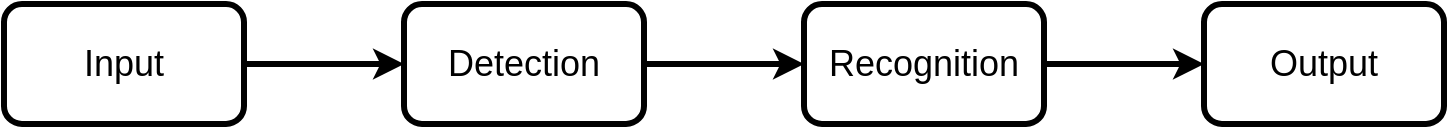 <mxfile>
    <diagram id="YwhgxR32_Oy_AQq55r3D" name="ページ1">
        <mxGraphModel dx="276" dy="771" grid="1" gridSize="10" guides="1" tooltips="1" connect="1" arrows="1" fold="1" page="1" pageScale="1" pageWidth="827" pageHeight="1169" background="#ffffff" math="0" shadow="0">
            <root>
                <mxCell id="0"/>
                <mxCell id="1" parent="0"/>
                <mxCell id="10" style="edgeStyle=none;html=1;exitX=1;exitY=0.5;exitDx=0;exitDy=0;entryX=0;entryY=0.5;entryDx=0;entryDy=0;strokeColor=#000000;strokeWidth=3;" parent="1" source="4" target="5" edge="1">
                    <mxGeometry relative="1" as="geometry"/>
                </mxCell>
                <mxCell id="4" value="&lt;font color=&quot;#000000&quot; style=&quot;font-size: 18px&quot;&gt;Recognition&lt;/font&gt;" style="rounded=1;whiteSpace=wrap;html=1;fillColor=#FFFFFF;strokeColor=#000000;strokeWidth=3;" parent="1" vertex="1">
                    <mxGeometry x="560" y="240" width="120" height="60" as="geometry"/>
                </mxCell>
                <mxCell id="5" value="&lt;font color=&quot;#000000&quot; style=&quot;font-size: 18px&quot;&gt;Output&lt;/font&gt;" style="rounded=1;whiteSpace=wrap;html=1;fillColor=#FFFFFF;strokeColor=#000000;strokeWidth=3;" parent="1" vertex="1">
                    <mxGeometry x="760" y="240" width="120" height="60" as="geometry"/>
                </mxCell>
                <mxCell id="9" style="edgeStyle=none;html=1;exitX=1;exitY=0.5;exitDx=0;exitDy=0;entryX=0;entryY=0.5;entryDx=0;entryDy=0;strokeColor=#000000;strokeWidth=3;" parent="1" source="6" target="4" edge="1">
                    <mxGeometry relative="1" as="geometry"/>
                </mxCell>
                <mxCell id="6" value="&lt;font color=&quot;#000000&quot; style=&quot;font-size: 18px&quot;&gt;Detection&lt;/font&gt;" style="rounded=1;whiteSpace=wrap;html=1;fillColor=#FFFFFF;strokeColor=#000000;strokeWidth=3;" parent="1" vertex="1">
                    <mxGeometry x="360" y="240" width="120" height="60" as="geometry"/>
                </mxCell>
                <mxCell id="8" style="edgeStyle=none;html=1;exitX=1;exitY=0.5;exitDx=0;exitDy=0;entryX=0;entryY=0.5;entryDx=0;entryDy=0;strokeColor=#000000;strokeWidth=3;" parent="1" source="7" target="6" edge="1">
                    <mxGeometry relative="1" as="geometry"/>
                </mxCell>
                <mxCell id="7" value="&lt;font color=&quot;#000000&quot; style=&quot;font-size: 18px&quot;&gt;Input&lt;/font&gt;" style="rounded=1;whiteSpace=wrap;html=1;fillColor=#FFFFFF;strokeColor=#000000;strokeWidth=3;" parent="1" vertex="1">
                    <mxGeometry x="160" y="240" width="120" height="60" as="geometry"/>
                </mxCell>
            </root>
        </mxGraphModel>
    </diagram>
</mxfile>